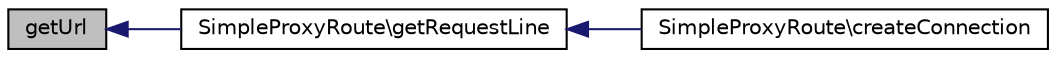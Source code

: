 digraph "getUrl"
{
  edge [fontname="Helvetica",fontsize="10",labelfontname="Helvetica",labelfontsize="10"];
  node [fontname="Helvetica",fontsize="10",shape=record];
  rankdir="LR";
  Node1 [label="getUrl",height=0.2,width=0.4,color="black", fillcolor="grey75", style="filled" fontcolor="black"];
  Node1 -> Node2 [dir="back",color="midnightblue",fontsize="10",style="solid",fontname="Helvetica"];
  Node2 [label="SimpleProxyRoute\\getRequestLine",height=0.2,width=0.4,color="black", fillcolor="white", style="filled",URL="$class_simple_proxy_route.html#aba8104b621c71304f7dc8e79ddd9caaf"];
  Node2 -> Node3 [dir="back",color="midnightblue",fontsize="10",style="solid",fontname="Helvetica"];
  Node3 [label="SimpleProxyRoute\\createConnection",height=0.2,width=0.4,color="black", fillcolor="white", style="filled",URL="$class_simple_proxy_route.html#ac0b9fe64baf952c84493174739ad37f2"];
}
